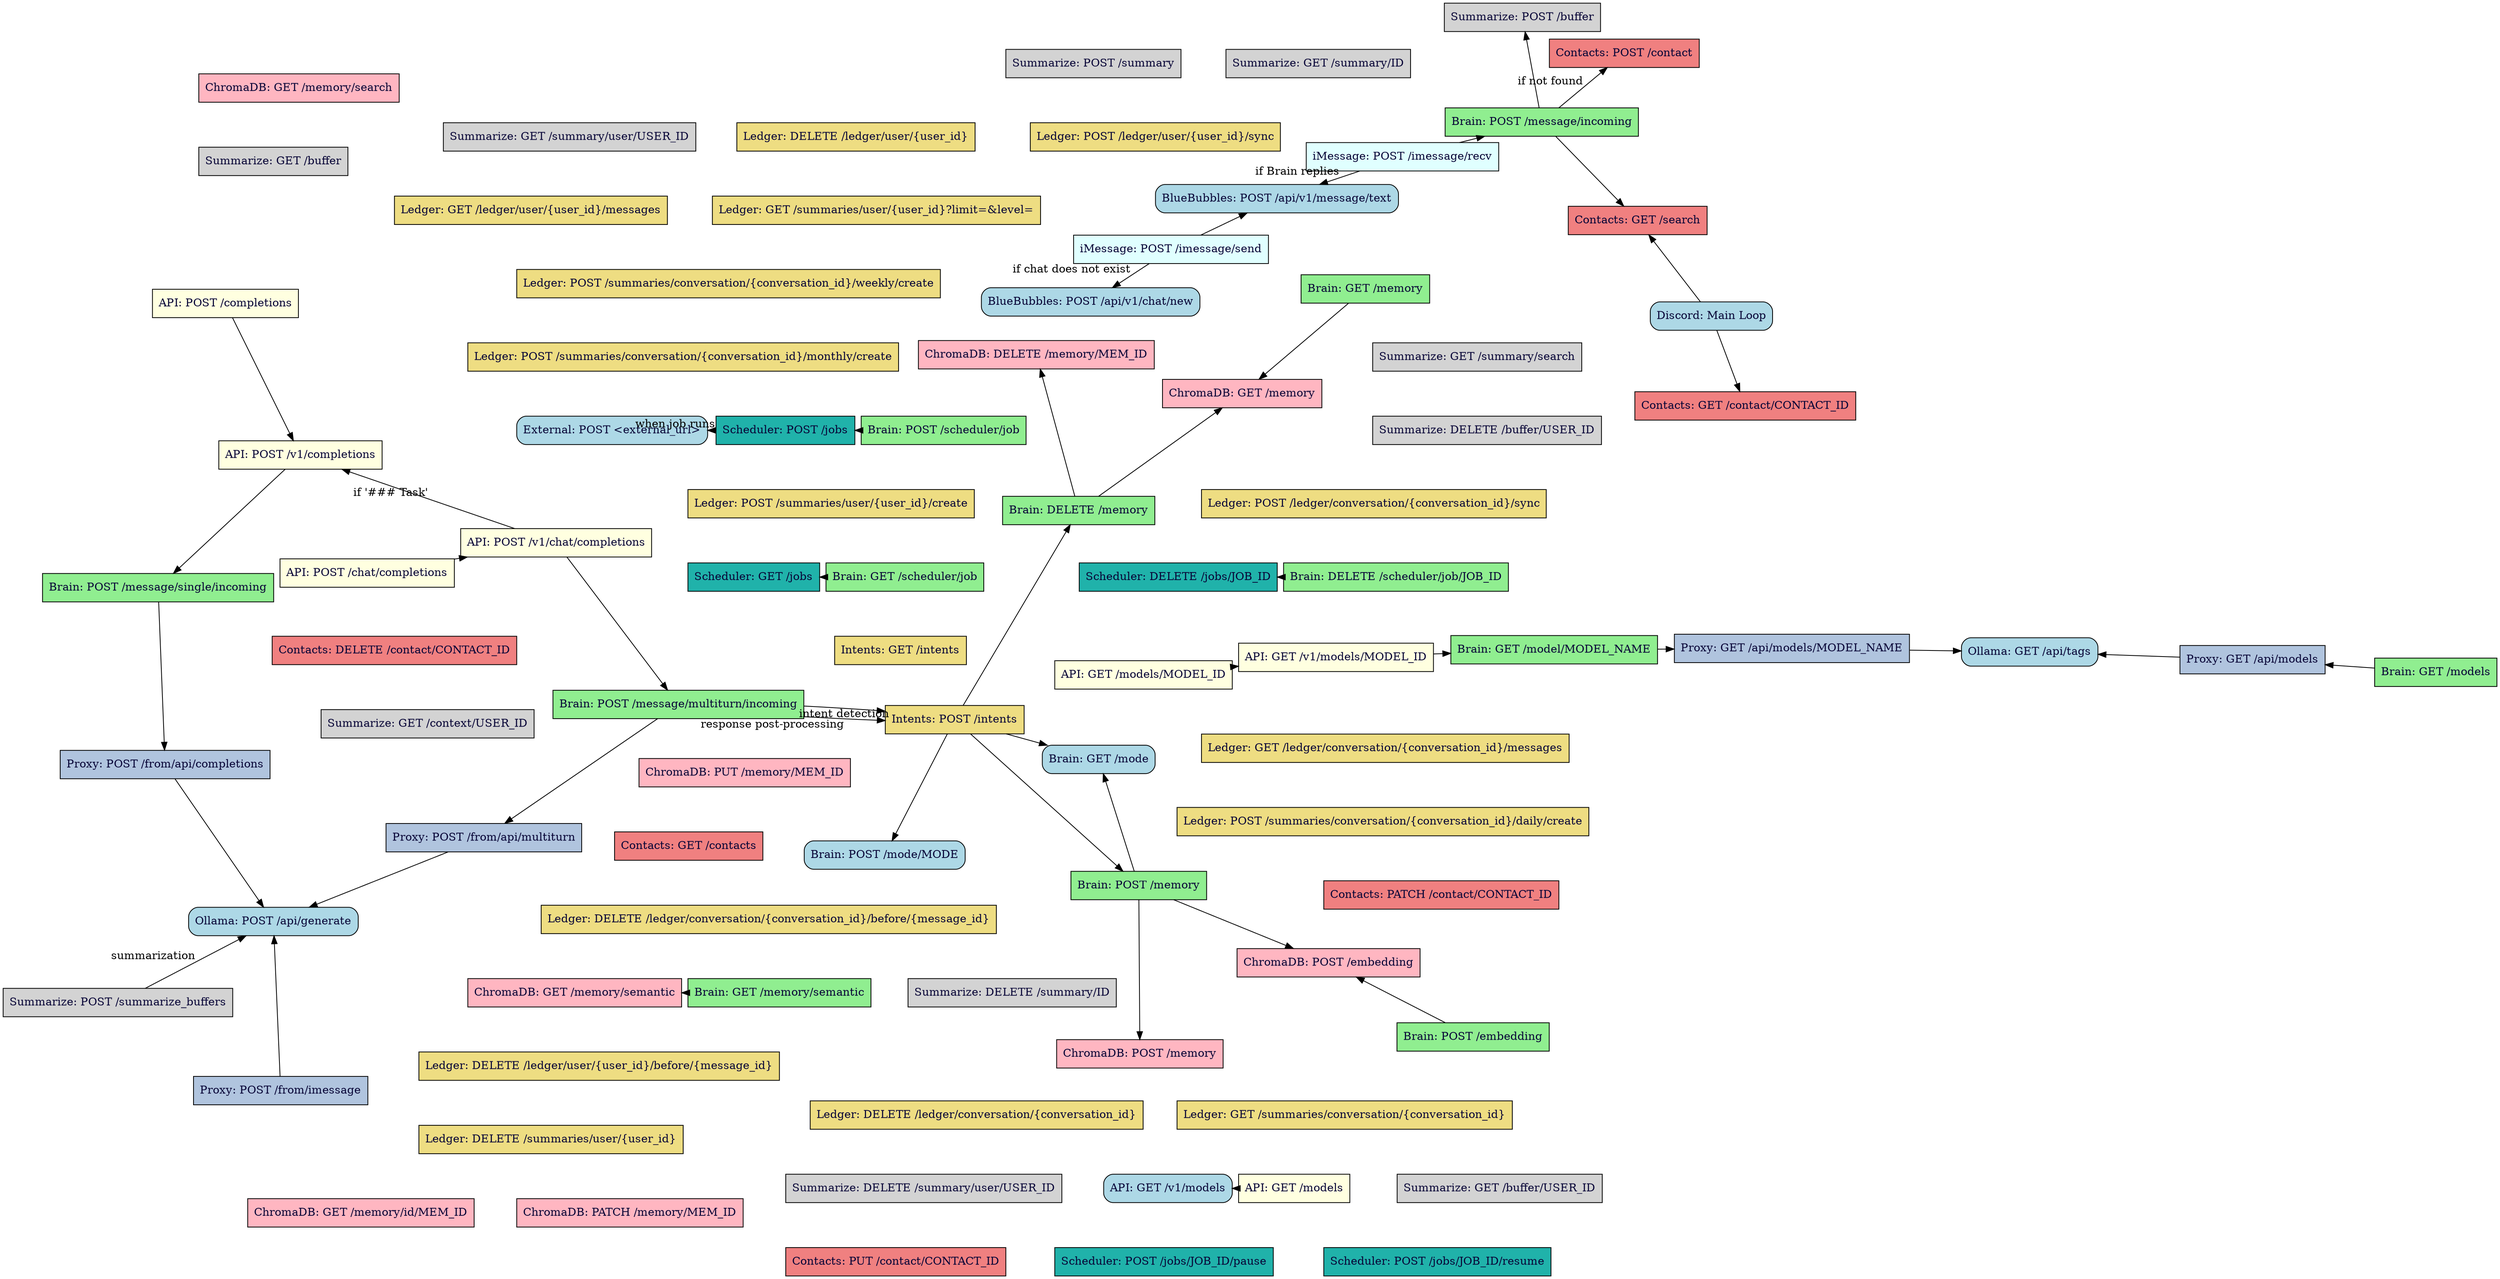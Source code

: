 digraph Microservices {
  /* Force‑directed layout: neato or sfdp are your friends */
  layout=sfdp;       /* or use sfdp for bigger graphs */
  overlap=false;      /* prevent nodes from colliding */
  splines=true;       /* smooth, curved edges */

  /* Global node styling */
  node [
    shape=box,
    style="filled,rounded",
    fillcolor=lightblue,
    fontcolor="#080537"
  ];

  /* Optional: give heavier “gravity” to high‑degree nodes */
  edge [
    weight=2         /* boost spring strength */
  ];

  /* API endpoints */
  subgraph cluster_api {
    label="API endpoints";
    style=dashed;
    color=lightgrey;
    node [style=filled, fillcolor=lightyellow];
    "API: GET /models"
    "API: GET /models/MODEL_ID"
    "API: GET /v1/models/MODEL_ID"
    "API: POST /chat/completions"
    "API: POST /completions"
    "API: POST /v1/chat/completions"
    "API: POST /v1/completions"
  }

  /* Brain endpoints */
  subgraph cluster_brain {
    label="Brain endpoints";
    style=dashed;
    color=lightgrey;
    node [style=filled, fillcolor=lightgreen];
    "Brain: DELETE /memory"
    "Brain: DELETE /scheduler/job/JOB_ID"
    "Brain: GET /memory"
    "Brain: GET /memory/semantic"
    "Brain: GET /model/MODEL_NAME"
    "Brain: GET /models"
    "Brain: GET /scheduler/job"
    "Brain: POST /embedding"
    "Brain: POST /memory"
    "Brain: POST /message/incoming"
    "Brain: POST /message/multiturn/incoming"
    "Brain: POST /message/single/incoming"
    "Brain: POST /scheduler/job"
  }

  /* ChromaDB endpoints */
  subgraph cluster_chromadb {
    label="ChromaDB endpoints";
    style=dashed;
    color=lightgrey;
    node [style=filled, fillcolor=lightpink];
    "ChromaDB: DELETE /memory/MEM_ID"
    "ChromaDB: GET /memory"
    "ChromaDB: GET /memory/id/MEM_ID"
    "ChromaDB: GET /memory/search"
    "ChromaDB: GET /memory/semantic"
    "ChromaDB: PATCH /memory/MEM_ID"
    "ChromaDB: POST /embedding"
    "ChromaDB: POST /memory"
    "ChromaDB: PUT /memory/MEM_ID"
  }

  /* Contacts endpoints */
  subgraph cluster_contacts {
    label="Contacts endpoints";
    style=dashed;
    color=lightgrey;
    node [style=filled, fillcolor=lightcoral];
    "Contacts: DELETE /contact/CONTACT_ID"
    "Contacts: GET /contacts"
    "Contacts: GET /search"
    "Contacts: GET /contact/CONTACT_ID"
    "Contacts: PATCH /contact/CONTACT_ID"
    "Contacts: POST /contact"
    "Contacts: PUT /contact/CONTACT_ID"
  }

  /* iMessage endpoints */
  subgraph cluster_imessage {
    label="iMessage endpoints";
    style=dashed;
    color=lightgrey;
    node [style=filled, fillcolor=lightcyan];
    "iMessage: POST /imessage/recv"
    "iMessage: POST /imessage/send"
  }

  /* Intents endpoints */
  subgraph cluster_intents {
    label="Intents endpoints";
    style=dashed;
    color=lightgrey;
    node [style=filled, fillcolor=lightgoldenrod];
    "Intents: GET /intents"
    "Intents: POST /intents"
  }

  /* Intents endpoints */
  subgraph cluster_intents {
    label="Ledger endpoints";
    style=dashed;
    color=lightgrey;
    node [style=filled, fillcolor=lightgoldenrod];
    "Ledger: POST /ledger/user/{user_id}/sync"
    "Ledger: GET /ledger/user/{user_id}/messages"
    "Ledger: DELETE /ledger/user/{user_id}/before/{message_id}"
    "Ledger: DELETE /ledger/user/{user_id}"
    "Ledger: POST /ledger/conversation/{conversation_id}/sync"
    "Ledger: GET /ledger/conversation/{conversation_id}/messages"
    "Ledger: DELETE /ledger/conversation/{conversation_id}/before/{message_id}"
    "Ledger: DELETE /ledger/conversation/{conversation_id}"
    "Ledger: GET /summaries/user/{user_id}?limit=&level="
    "Ledger: DELETE /summaries/user/{user_id}"
    "Ledger: POST /summaries/user/{user_id}/create"
    "Ledger: GET /summaries/conversation/{conversation_id}"
    "Ledger: POST /summaries/conversation/{conversation_id}/daily/create"
    "Ledger: POST /summaries/conversation/{conversation_id}/weekly/create"
    "Ledger: POST /summaries/conversation/{conversation_id}/monthly/create"
  }

  
  /* Proxy endpoints */
  subgraph cluster_proxy {
    label="Proxy endpoints";
    style=dashed;
    color=lightgrey;
    node [style=filled, fillcolor=lightsteelblue];
    "Proxy: GET /api/models"
    "Proxy: GET /api/models/MODEL_NAME"
    "Proxy: POST /from/api/completions"
    "Proxy: POST /from/api/multiturn"
    "Proxy: POST /from/imessage"
  }

  /* Scheduler endpoints */
  subgraph cluster_scheduler {
    label="Scheduler endpoints";
    style=dashed;
    color=lightgrey;
    node [style=filled, fillcolor=lightseagreen];
    "Scheduler: DELETE /jobs/JOB_ID"
    "Scheduler: GET /jobs"
    "Scheduler: POST /jobs"
    "Scheduler: POST /jobs/JOB_ID/pause"
    "Scheduler: POST /jobs/JOB_ID/resume"
  }

  /* Summarize endpoints */
  subgraph cluster_summarize {
    label="Summarize endpoints";
    style=dashed;
    color=lightgrey;
    node [style=filled, fillcolor=lightgray];
    "Summarize: DELETE /buffer/USER_ID"
    "Summarize: DELETE /summary/ID"
    "Summarize: DELETE /summary/user/USER_ID"
    "Summarize: GET /buffer"
    "Summarize: GET /buffer/USER_ID"
    "Summarize: GET /context/USER_ID"
    "Summarize: GET /summary/ID"
    "Summarize: GET /summary/search"
    "Summarize: GET /summary/user/USER_ID"
    "Summarize: POST /buffer"
    "Summarize: POST /summarize_buffers"
    "Summarize: POST /summary"
  }

  /* No external dependencies for contacts endpoints (all DB local) */

  /* No external dependencies for intents endpoints (all logic local) */

  /* Describe connections */
  /* API endpoint dependencies */
  "API: POST /v1/chat/completions" -> "Brain: POST /message/multiturn/incoming"
  "API: POST /v1/completions" -> "Brain: POST /message/single/incoming"
  "API: GET /v1/models/MODEL_ID" -> "Brain: GET /model/MODEL_NAME"
  "API: POST /completions" -> "API: POST /v1/completions"
  "API: POST /chat/completions" -> "API: POST /v1/chat/completions"
  "API: GET /models" -> "API: GET /v1/models"
  "API: GET /models/MODEL_ID" -> "API: GET /v1/models/MODEL_ID"
  "API: POST /v1/chat/completions" -> "API: POST /v1/completions" [label="if '### Task'"]

  /* Brain endpoint dependencies */
  "Brain: POST /embedding" -> "ChromaDB: POST /embedding"
  "Brain: GET /models" -> "Proxy: GET /api/models"
  "Brain: GET /model/MODEL_NAME" -> "Proxy: GET /api/models/MODEL_NAME"
  "Brain: POST /scheduler/job" -> "Scheduler: POST /jobs"
  "Brain: GET /scheduler/job" -> "Scheduler: GET /jobs"
  "Brain: DELETE /scheduler/job/JOB_ID" -> "Scheduler: DELETE /jobs/JOB_ID"
  "Brain: POST /message/incoming" -> "Contacts: GET /search"
  "Brain: POST /message/incoming" -> "Contacts: POST /contact" [label="if not found"]
  "Brain: POST /message/incoming" -> "Summarize: POST /buffer"
  "Brain: POST /message/single/incoming" -> "Proxy: POST /from/api/completions"
  "Brain: POST /message/multiturn/incoming" -> "Intents: POST /intents" [label="intent detection"]
  "Brain: POST /message/multiturn/incoming" -> "Proxy: POST /from/api/multiturn"
  "Brain: POST /message/multiturn/incoming" -> "Intents: POST /intents" [label="response post-processing"]
  "Brain: GET /memory" -> "ChromaDB: GET /memory"
  "Brain: GET /memory/semantic" -> "ChromaDB: GET /memory/semantic"
  "Brain: POST /memory" -> "Brain: GET /mode"
  "Brain: POST /memory" -> "ChromaDB: POST /embedding"
  "Brain: POST /memory" -> "ChromaDB: POST /memory"
  "Brain: DELETE /memory" -> "ChromaDB: GET /memory"
  "Brain: DELETE /memory" -> "ChromaDB: DELETE /memory/MEM_ID"

  /* discord endpoint dependencies */
  "Discord: Main Loop" -> "Contacts: GET /search"
  "Discord: Main Loop" -> "Contacts: GET /contact/CONTACT_ID"

  /* iMessage endpoint dependencies */
  "iMessage: POST /imessage/send" -> "BlueBubbles: POST /api/v1/message/text"
  "iMessage: POST /imessage/send" -> "BlueBubbles: POST /api/v1/chat/new" [label="if chat does not exist"]
  "iMessage: POST /imessage/recv" -> "Brain: POST /message/incoming"
  "iMessage: POST /imessage/recv" -> "BlueBubbles: POST /api/v1/message/text" [label="if Brain replies"]

  /* Intents service dependencies (calls to Brain) */
  "Intents: POST /intents" -> "Brain: GET /mode"
  "Intents: POST /intents" -> "Brain: POST /mode/MODE"
  "Intents: POST /intents" -> "Brain: POST /memory"
  "Intents: POST /intents" -> "Brain: DELETE /memory"

  /* Ledger endpoint dependencies */
  /* TODO: Update */

  /* Proxy endpoint dependencies */
  "Proxy: POST /from/api/completions" -> "Ollama: POST /api/generate"
  "Proxy: POST /from/api/multiturn" -> "Ollama: POST /api/generate"
  "Proxy: POST /from/imessage" -> "Ollama: POST /api/generate"
  "Proxy: GET /api/models" -> "Ollama: GET /api/tags"
  "Proxy: GET /api/models/MODEL_NAME" -> "Ollama: GET /api/tags"

  /* Scheduler endpoint dependencies */
  "Scheduler: POST /jobs" -> "External: POST <external_url>" [label="when job runs"]

  /* Summarize endpoint dependencies */
  "Summarize: POST /summarize_buffers" -> "Ollama: POST /api/generate" [label="summarization"]
}

/* generate with twopi -Tsvg endpoint.dot -o endpoint.svg or neato -Tpng endpoint.dot -o endpoint.png */